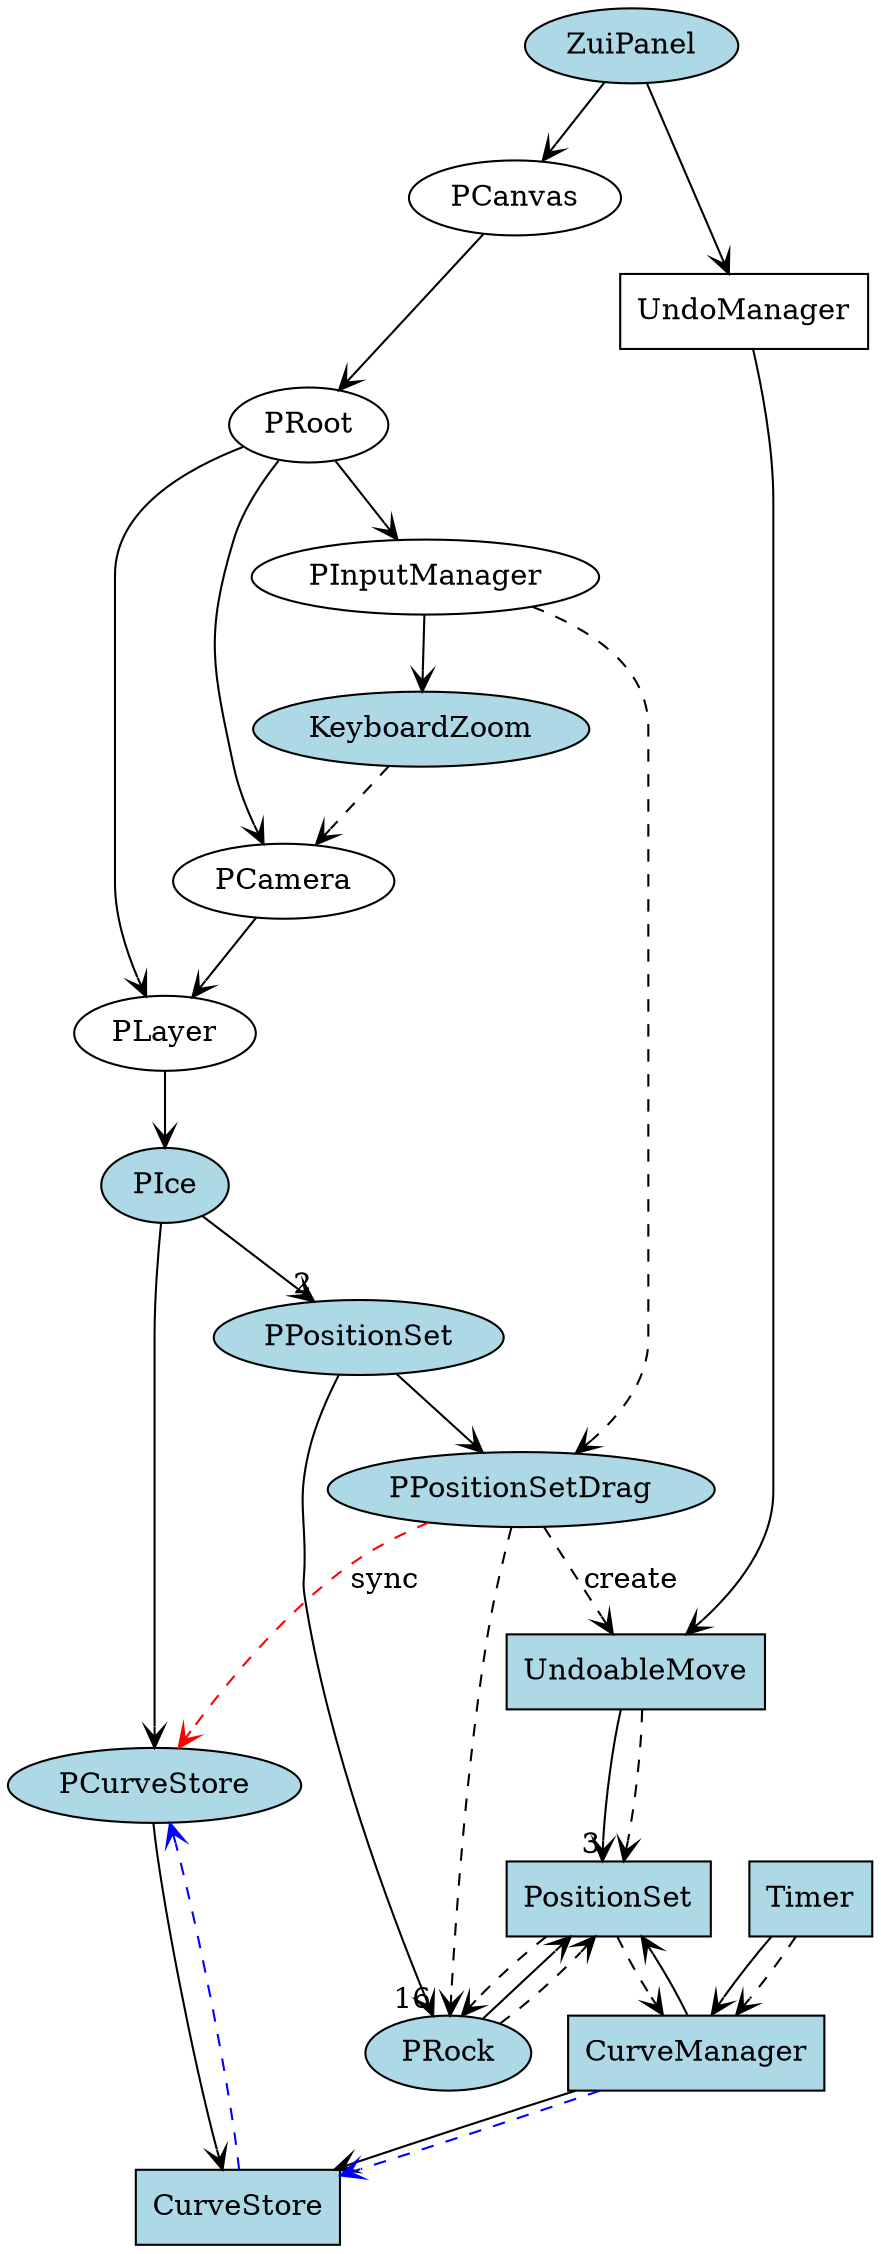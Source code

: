 #!/usr/bin/dot -Tsvg -o TaticsApplet.svg
/*
    $Id: deployment.dot 12872 2006-10-31 16:59:40Z rohrmoser $

        See http://www.graphviz.org/Documentation.php
*/
digraph G {
        rankdir=TB;
		fontname="Helvetica";
		
#        edge [fontname="Helvetica",fontsize=10, fontcolor="black", labelfontname="Helvetica",labelfontsize=10, color="red"];
#        node [fontname="Helvetica",fontsize=10, fontcolor="black", shape=record, color="red", style=filled, fillcolor="#FFFFCC"];
		 edge [arrowhead=open];
         node [style=filled, fillcolor="lightblue"];
#        compound=true;

PRoot [fillcolor=white];
PCanvas [fillcolor=white];
PInputManager [fillcolor=white];
PLayer [fillcolor=white];
PCamera [fillcolor=white];

ZuiPanel -> PCanvas; 
PCanvas -> PRoot;
PRoot -> PCamera;
PRoot -> PLayer;
PCamera -> PLayer;
PRoot -> PInputManager;  
PInputManager -> KeyboardZoom;
KeyboardZoom -> PCamera [style=dashed];
PLayer -> PIce;
PIce -> PCurveStore;
PIce -> PPositionSet [headlabel=2];

PositionSet [shape=record];
CurveStore [shape=record];
CurveManager [shape=record];
Timer [shape=record]
UndoManager [shape=record,fillcolor=white];

ZuiPanel -> UndoManager; 
UndoableMove [shape=record];
PPositionSetDrag -> UndoableMove [style=dashed,label=create];

UndoManager -> UndoableMove; 
Timer -> CurveManager;
Timer -> CurveManager [style=dashed];

PPositionSet -> PRock [headlabel=16];
PPositionSet -> PPositionSetDrag;
PInputManager -> PPositionSetDrag [style=dashed];
PPositionSetDrag -> PRock [style=dashed];
PPositionSetDrag -> PCurveStore [label=sync, style=dashed, color=red];
PRock -> PositionSet;
PRock -> PositionSet [style=dashed]; 
PositionSet -> PRock [style=dashed]; 
UndoableMove -> PositionSet [headlabel=3];
UndoableMove -> PositionSet [style=dashed];

PCurveStore -> CurveStore;
CurveStore -> PCurveStore [style=dashed, color=blue]; 

CurveManager -> PositionSet;
CurveManager -> CurveStore;
CurveManager -> CurveStore [style=dashed, color=blue];
PositionSet -> CurveManager [style=dashed];

}